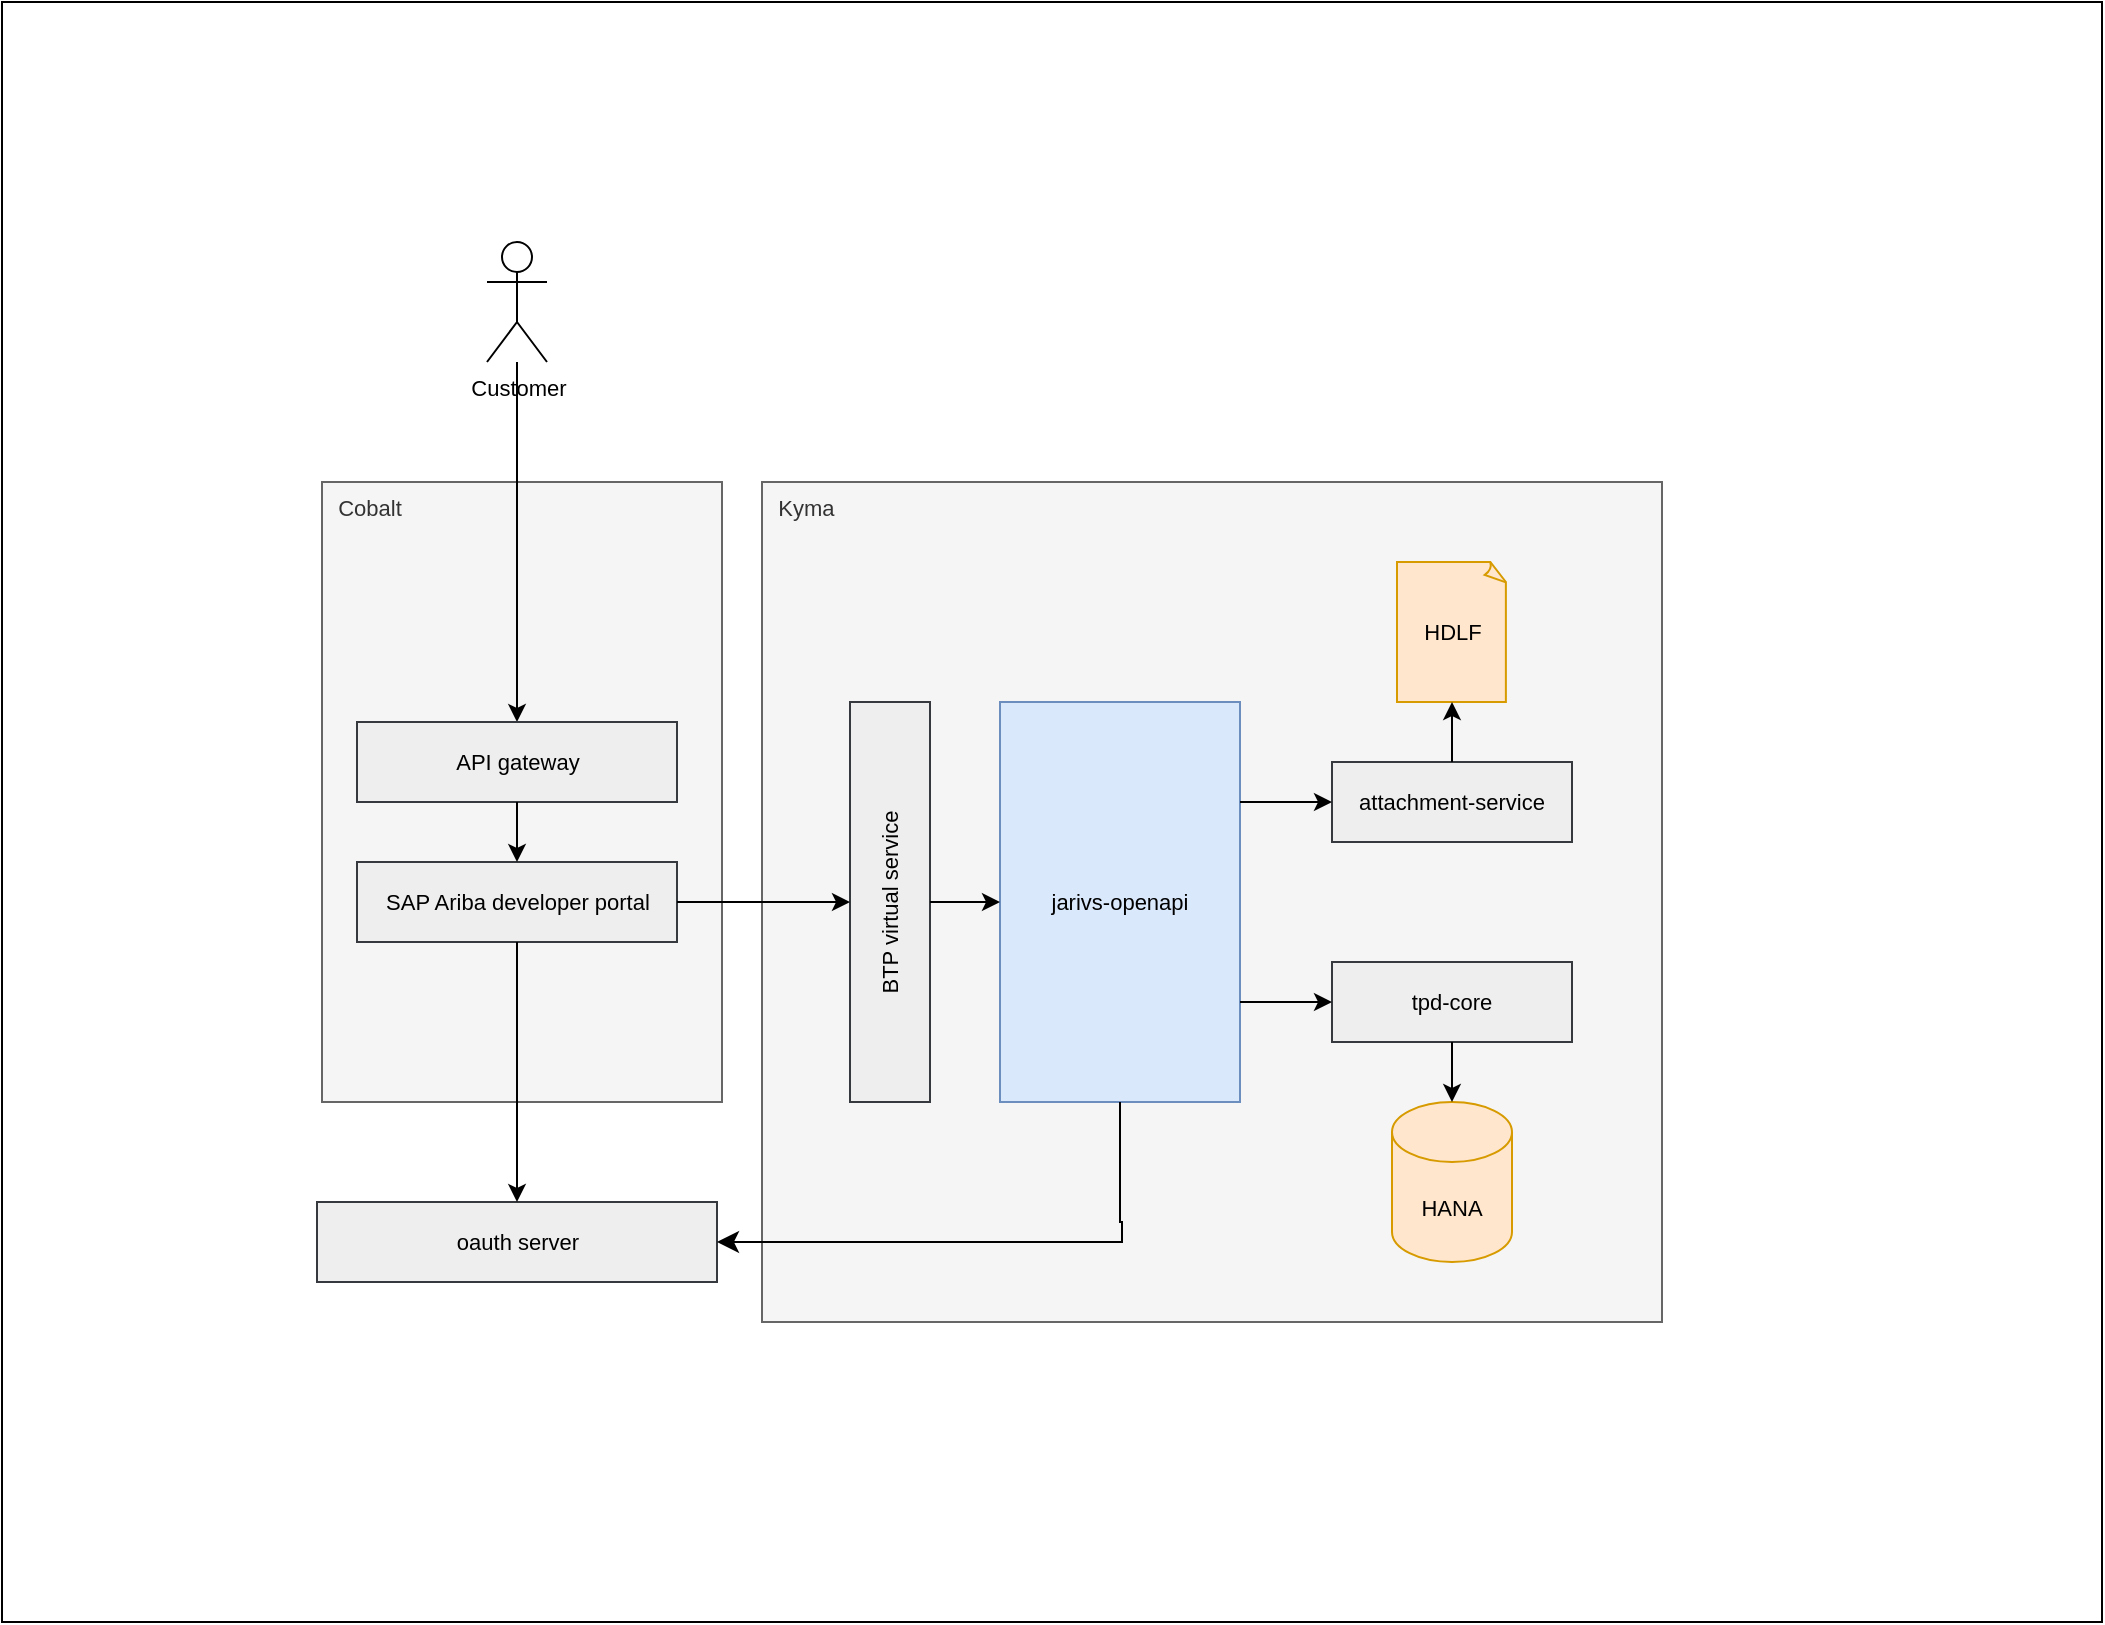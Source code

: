 <mxfile version="24.5.1" type="github" pages="3">
  <diagram name="Page-1" id="vyL-CtyDRpOXDLv7MlMt">
    <mxGraphModel dx="1885" dy="1019" grid="1" gridSize="10" guides="1" tooltips="1" connect="1" arrows="1" fold="1" page="1" pageScale="1" pageWidth="827" pageHeight="1169" math="0" shadow="0">
      <root>
        <mxCell id="0" />
        <mxCell id="1" parent="0" />
        <mxCell id="iYAgd23QkWn7arQqlafB-11" value="" style="rounded=0;whiteSpace=wrap;html=1;fontSize=11;" parent="1" vertex="1">
          <mxGeometry x="20" y="20" width="1050" height="810" as="geometry" />
        </mxCell>
        <mxCell id="iYAgd23QkWn7arQqlafB-10" value="&amp;nbsp; Cobalt" style="rounded=0;whiteSpace=wrap;html=1;fillColor=#f5f5f5;fontColor=#333333;strokeColor=#666666;fontSize=11;align=left;verticalAlign=top;" parent="1" vertex="1">
          <mxGeometry x="180" y="260" width="200" height="310" as="geometry" />
        </mxCell>
        <mxCell id="iYAgd23QkWn7arQqlafB-9" value="&amp;nbsp; Kyma" style="rounded=0;whiteSpace=wrap;html=1;fillColor=#f5f5f5;fontColor=#333333;strokeColor=#666666;align=left;verticalAlign=top;fontSize=11;" parent="1" vertex="1">
          <mxGeometry x="400" y="260" width="450" height="420" as="geometry" />
        </mxCell>
        <mxCell id="-BITDbwhIyWiTn7qBVVS-1" value="SAP Ariba developer portal" style="rounded=0;whiteSpace=wrap;html=1;fillColor=#eeeeee;strokeColor=#36393d;fontSize=11;" parent="1" vertex="1">
          <mxGeometry x="197.5" y="450" width="160" height="40" as="geometry" />
        </mxCell>
        <mxCell id="-BITDbwhIyWiTn7qBVVS-2" value="BTP virtual service" style="rounded=0;whiteSpace=wrap;html=1;fillColor=#eeeeee;strokeColor=#36393d;rotation=-90;fontSize=11;" parent="1" vertex="1">
          <mxGeometry x="364" y="450" width="200" height="40" as="geometry" />
        </mxCell>
        <mxCell id="-BITDbwhIyWiTn7qBVVS-3" value="tpd-core" style="rounded=0;whiteSpace=wrap;html=1;fillColor=#eeeeee;strokeColor=#36393d;fontSize=11;" parent="1" vertex="1">
          <mxGeometry x="685" y="500" width="120" height="40" as="geometry" />
        </mxCell>
        <mxCell id="-BITDbwhIyWiTn7qBVVS-4" value="HANA" style="shape=cylinder3;whiteSpace=wrap;html=1;boundedLbl=1;backgroundOutline=1;size=15;fillColor=#ffe6cc;strokeColor=#d79b00;fontSize=11;" parent="1" vertex="1">
          <mxGeometry x="715" y="570" width="60" height="80" as="geometry" />
        </mxCell>
        <mxCell id="-BITDbwhIyWiTn7qBVVS-5" value="Customer" style="shape=umlActor;verticalLabelPosition=bottom;verticalAlign=top;html=1;outlineConnect=0;fontSize=11;" parent="1" vertex="1">
          <mxGeometry x="262.5" y="140" width="30" height="60" as="geometry" />
        </mxCell>
        <mxCell id="-BITDbwhIyWiTn7qBVVS-7" value="attachment-service" style="rounded=0;whiteSpace=wrap;html=1;fillColor=#eeeeee;strokeColor=#36393d;fontSize=11;" parent="1" vertex="1">
          <mxGeometry x="685" y="400" width="120" height="40" as="geometry" />
        </mxCell>
        <mxCell id="iYAgd23QkWn7arQqlafB-1" value="jarivs-openapi" style="rounded=0;whiteSpace=wrap;html=1;fillColor=#dae8fc;strokeColor=#6c8ebf;rotation=0;fontSize=11;" parent="1" vertex="1">
          <mxGeometry x="519" y="370" width="120" height="200" as="geometry" />
        </mxCell>
        <mxCell id="iYAgd23QkWn7arQqlafB-6" value="HDLF" style="whiteSpace=wrap;html=1;shape=mxgraph.basic.document;fillColor=#ffe6cc;strokeColor=#d79b00;fontSize=11;" parent="1" vertex="1">
          <mxGeometry x="717.5" y="300" width="55" height="70" as="geometry" />
        </mxCell>
        <mxCell id="iYAgd23QkWn7arQqlafB-15" value="" style="endArrow=classic;html=1;rounded=0;exitX=0.5;exitY=1;exitDx=0;exitDy=0;fontSize=11;" parent="1" source="-BITDbwhIyWiTn7qBVVS-2" target="iYAgd23QkWn7arQqlafB-1" edge="1">
          <mxGeometry width="50" height="50" relative="1" as="geometry">
            <mxPoint x="460" y="490" as="sourcePoint" />
            <mxPoint x="510" y="440" as="targetPoint" />
          </mxGeometry>
        </mxCell>
        <mxCell id="iYAgd23QkWn7arQqlafB-16" value="" style="endArrow=classic;html=1;rounded=0;exitX=0.5;exitY=1;exitDx=0;exitDy=0;entryX=0.5;entryY=0;entryDx=0;entryDy=0;entryPerimeter=0;fontSize=11;" parent="1" source="-BITDbwhIyWiTn7qBVVS-3" target="-BITDbwhIyWiTn7qBVVS-4" edge="1">
          <mxGeometry width="50" height="50" relative="1" as="geometry">
            <mxPoint x="800" y="610" as="sourcePoint" />
            <mxPoint x="850" y="560" as="targetPoint" />
          </mxGeometry>
        </mxCell>
        <mxCell id="iYAgd23QkWn7arQqlafB-17" value="" style="endArrow=classic;html=1;rounded=0;exitX=0.5;exitY=0;exitDx=0;exitDy=0;entryX=0.5;entryY=1;entryDx=0;entryDy=0;entryPerimeter=0;fontSize=11;" parent="1" source="-BITDbwhIyWiTn7qBVVS-7" target="iYAgd23QkWn7arQqlafB-6" edge="1">
          <mxGeometry width="50" height="50" relative="1" as="geometry">
            <mxPoint x="880" y="390" as="sourcePoint" />
            <mxPoint x="930" y="340" as="targetPoint" />
          </mxGeometry>
        </mxCell>
        <mxCell id="Pi9CclOTfzIl4nDfd27X-1" value="" style="endArrow=classic;html=1;rounded=0;entryX=0.5;entryY=0;entryDx=0;entryDy=0;fontSize=11;" parent="1" source="-BITDbwhIyWiTn7qBVVS-5" target="dCfUK8AHXp1IfA5q_SpH-2" edge="1">
          <mxGeometry width="50" height="50" relative="1" as="geometry">
            <mxPoint x="265" y="300" as="sourcePoint" />
            <mxPoint x="310" y="320" as="targetPoint" />
          </mxGeometry>
        </mxCell>
        <mxCell id="FEg7Aq-mBTjCcV6Ur3Fm-6" value="oauth server" style="rounded=0;whiteSpace=wrap;html=1;fillColor=#eeeeee;strokeColor=#36393d;fontSize=11;" parent="1" vertex="1">
          <mxGeometry x="177.5" y="620" width="200" height="40" as="geometry" />
        </mxCell>
        <mxCell id="FEg7Aq-mBTjCcV6Ur3Fm-7" value="" style="edgeStyle=segmentEdgeStyle;endArrow=classic;html=1;curved=0;rounded=0;endSize=8;startSize=8;exitX=0.5;exitY=1;exitDx=0;exitDy=0;entryX=1;entryY=0.5;entryDx=0;entryDy=0;fontSize=11;" parent="1" source="iYAgd23QkWn7arQqlafB-1" target="FEg7Aq-mBTjCcV6Ur3Fm-6" edge="1">
          <mxGeometry width="50" height="50" relative="1" as="geometry">
            <mxPoint x="490" y="660" as="sourcePoint" />
            <mxPoint x="540" y="610" as="targetPoint" />
            <Array as="points">
              <mxPoint x="580" y="630" />
            </Array>
          </mxGeometry>
        </mxCell>
        <mxCell id="FEg7Aq-mBTjCcV6Ur3Fm-9" value="" style="endArrow=classic;html=1;rounded=0;exitX=1;exitY=0.75;exitDx=0;exitDy=0;entryX=0;entryY=0.5;entryDx=0;entryDy=0;fontSize=11;" parent="1" source="iYAgd23QkWn7arQqlafB-1" target="-BITDbwhIyWiTn7qBVVS-3" edge="1">
          <mxGeometry width="50" height="50" relative="1" as="geometry">
            <mxPoint x="580" y="510" as="sourcePoint" />
            <mxPoint x="630" y="460" as="targetPoint" />
          </mxGeometry>
        </mxCell>
        <mxCell id="FEg7Aq-mBTjCcV6Ur3Fm-10" value="" style="endArrow=classic;html=1;rounded=0;exitX=1;exitY=0.25;exitDx=0;exitDy=0;fontSize=11;" parent="1" source="iYAgd23QkWn7arQqlafB-1" target="-BITDbwhIyWiTn7qBVVS-7" edge="1">
          <mxGeometry width="50" height="50" relative="1" as="geometry">
            <mxPoint x="660" y="410" as="sourcePoint" />
            <mxPoint x="710" y="360" as="targetPoint" />
          </mxGeometry>
        </mxCell>
        <mxCell id="dCfUK8AHXp1IfA5q_SpH-2" value="API gateway" style="rounded=0;whiteSpace=wrap;html=1;fillColor=#eeeeee;strokeColor=#36393d;fontSize=11;" vertex="1" parent="1">
          <mxGeometry x="197.5" y="380" width="160" height="40" as="geometry" />
        </mxCell>
        <mxCell id="dCfUK8AHXp1IfA5q_SpH-3" value="" style="endArrow=classic;html=1;rounded=0;entryX=0.5;entryY=0;entryDx=0;entryDy=0;exitX=0.5;exitY=1;exitDx=0;exitDy=0;" edge="1" parent="1" source="-BITDbwhIyWiTn7qBVVS-1" target="FEg7Aq-mBTjCcV6Ur3Fm-6">
          <mxGeometry width="50" height="50" relative="1" as="geometry">
            <mxPoint x="60" y="590" as="sourcePoint" />
            <mxPoint x="110" y="540" as="targetPoint" />
          </mxGeometry>
        </mxCell>
        <mxCell id="dCfUK8AHXp1IfA5q_SpH-4" value="" style="endArrow=classic;html=1;rounded=0;exitX=1;exitY=0.5;exitDx=0;exitDy=0;entryX=0.5;entryY=0;entryDx=0;entryDy=0;" edge="1" parent="1" source="-BITDbwhIyWiTn7qBVVS-1" target="-BITDbwhIyWiTn7qBVVS-2">
          <mxGeometry width="50" height="50" relative="1" as="geometry">
            <mxPoint x="370" y="490" as="sourcePoint" />
            <mxPoint x="420" y="440" as="targetPoint" />
          </mxGeometry>
        </mxCell>
        <mxCell id="dCfUK8AHXp1IfA5q_SpH-5" value="" style="endArrow=classic;html=1;rounded=0;exitX=0.5;exitY=1;exitDx=0;exitDy=0;entryX=0.5;entryY=0;entryDx=0;entryDy=0;" edge="1" parent="1" source="dCfUK8AHXp1IfA5q_SpH-2" target="-BITDbwhIyWiTn7qBVVS-1">
          <mxGeometry width="50" height="50" relative="1" as="geometry">
            <mxPoint x="90" y="420" as="sourcePoint" />
            <mxPoint x="140" y="370" as="targetPoint" />
          </mxGeometry>
        </mxCell>
      </root>
    </mxGraphModel>
  </diagram>
  <diagram name="Copy of Page-1" id="wGHhBU93DvoVCCRWPVvp">
    <mxGraphModel dx="1728" dy="934" grid="1" gridSize="10" guides="1" tooltips="1" connect="1" arrows="1" fold="1" page="1" pageScale="1" pageWidth="827" pageHeight="1169" math="0" shadow="0">
      <root>
        <mxCell id="bmt3lesXKAqN0z4ecAu0-0" />
        <mxCell id="bmt3lesXKAqN0z4ecAu0-1" parent="bmt3lesXKAqN0z4ecAu0-0" />
        <mxCell id="kiPq1xia5FMM7EdLoJyo-20" value="&amp;nbsp; Phase 2" style="rounded=0;whiteSpace=wrap;html=1;align=left;verticalAlign=top;" vertex="1" parent="bmt3lesXKAqN0z4ecAu0-1">
          <mxGeometry x="40" y="790" width="1120" height="760" as="geometry" />
        </mxCell>
        <mxCell id="kiPq1xia5FMM7EdLoJyo-19" value="" style="rounded=0;whiteSpace=wrap;html=1;dashed=1;dashPattern=8 8;" vertex="1" parent="bmt3lesXKAqN0z4ecAu0-1">
          <mxGeometry x="420" y="850" width="560" height="600" as="geometry" />
        </mxCell>
        <mxCell id="bmt3lesXKAqN0z4ecAu0-2" value="&amp;nbsp; Phase 1" style="rounded=0;whiteSpace=wrap;html=1;fontSize=11;align=left;verticalAlign=top;" vertex="1" parent="bmt3lesXKAqN0z4ecAu0-1">
          <mxGeometry x="40" y="60" width="1050" height="620" as="geometry" />
        </mxCell>
        <mxCell id="bmt3lesXKAqN0z4ecAu0-3" value="" style="rounded=0;whiteSpace=wrap;html=1;fillColor=#f5f5f5;fontColor=#333333;strokeColor=#666666;dashed=1;dashPattern=8 8;fontSize=11;" vertex="1" parent="bmt3lesXKAqN0z4ecAu0-1">
          <mxGeometry x="180" y="230" width="195" height="230" as="geometry" />
        </mxCell>
        <mxCell id="bmt3lesXKAqN0z4ecAu0-4" value="&amp;nbsp; GEN1" style="rounded=0;whiteSpace=wrap;html=1;fillColor=#f5f5f5;fontColor=#333333;strokeColor=#666666;align=left;verticalAlign=top;fontSize=11;" vertex="1" parent="bmt3lesXKAqN0z4ecAu0-1">
          <mxGeometry x="400" y="130" width="450" height="430" as="geometry" />
        </mxCell>
        <mxCell id="bmt3lesXKAqN0z4ecAu0-5" value="SAP Ariba developer portal" style="rounded=0;whiteSpace=wrap;html=1;fillColor=#eeeeee;strokeColor=#36393d;fontSize=11;" vertex="1" parent="bmt3lesXKAqN0z4ecAu0-1">
          <mxGeometry x="220" y="270" width="120" height="40" as="geometry" />
        </mxCell>
        <mxCell id="bmt3lesXKAqN0z4ecAu0-8" value="HANA" style="shape=cylinder3;whiteSpace=wrap;html=1;boundedLbl=1;backgroundOutline=1;size=15;fillColor=#ffe6cc;strokeColor=#d79b00;fontSize=11;" vertex="1" parent="bmt3lesXKAqN0z4ecAu0-1">
          <mxGeometry x="710" y="350" width="60" height="80" as="geometry" />
        </mxCell>
        <mxCell id="bmt3lesXKAqN0z4ecAu0-9" value="Customer" style="shape=umlActor;verticalLabelPosition=bottom;verticalAlign=top;html=1;outlineConnect=0;fontSize=11;" vertex="1" parent="bmt3lesXKAqN0z4ecAu0-1">
          <mxGeometry x="262.5" y="120" width="30" height="60" as="geometry" />
        </mxCell>
        <mxCell id="bmt3lesXKAqN0z4ecAu0-10" value="SAP API portal" style="rounded=0;whiteSpace=wrap;html=1;fillColor=#eeeeee;strokeColor=#36393d;fontSize=11;" vertex="1" parent="bmt3lesXKAqN0z4ecAu0-1">
          <mxGeometry x="220" y="370" width="120" height="40" as="geometry" />
        </mxCell>
        <mxCell id="bmt3lesXKAqN0z4ecAu0-12" value="AN" style="rounded=0;whiteSpace=wrap;html=1;fillColor=#dae8fc;strokeColor=#6c8ebf;rotation=0;fontSize=11;" vertex="1" parent="bmt3lesXKAqN0z4ecAu0-1">
          <mxGeometry x="520" y="240" width="120" height="200" as="geometry" />
        </mxCell>
        <mxCell id="bmt3lesXKAqN0z4ecAu0-13" value="NFS" style="whiteSpace=wrap;html=1;shape=mxgraph.basic.document;fillColor=#ffe6cc;strokeColor=#d79b00;fontSize=11;" vertex="1" parent="bmt3lesXKAqN0z4ecAu0-1">
          <mxGeometry x="715" y="255" width="55" height="70" as="geometry" />
        </mxCell>
        <mxCell id="bmt3lesXKAqN0z4ecAu0-14" value="" style="endArrow=classic;html=1;rounded=0;exitX=1;exitY=0.5;exitDx=0;exitDy=0;entryX=0;entryY=0.25;entryDx=0;entryDy=0;fontSize=11;" edge="1" parent="bmt3lesXKAqN0z4ecAu0-1" source="bmt3lesXKAqN0z4ecAu0-5" target="bmt3lesXKAqN0z4ecAu0-12">
          <mxGeometry width="50" height="50" relative="1" as="geometry">
            <mxPoint x="380" y="310" as="sourcePoint" />
            <mxPoint x="444" y="290" as="targetPoint" />
          </mxGeometry>
        </mxCell>
        <mxCell id="bmt3lesXKAqN0z4ecAu0-15" value="" style="endArrow=classic;html=1;rounded=0;exitX=1;exitY=0.5;exitDx=0;exitDy=0;entryX=0;entryY=0.75;entryDx=0;entryDy=0;fontSize=11;" edge="1" parent="bmt3lesXKAqN0z4ecAu0-1" source="bmt3lesXKAqN0z4ecAu0-10" target="bmt3lesXKAqN0z4ecAu0-12">
          <mxGeometry width="50" height="50" relative="1" as="geometry">
            <mxPoint x="370" y="430" as="sourcePoint" />
            <mxPoint x="444" y="390" as="targetPoint" />
          </mxGeometry>
        </mxCell>
        <mxCell id="bmt3lesXKAqN0z4ecAu0-17" value="" style="endArrow=classic;html=1;rounded=0;exitX=1;exitY=0.25;exitDx=0;exitDy=0;entryX=0;entryY=0.5;entryDx=0;entryDy=0;entryPerimeter=0;fontSize=11;" edge="1" parent="bmt3lesXKAqN0z4ecAu0-1" source="bmt3lesXKAqN0z4ecAu0-12" target="bmt3lesXKAqN0z4ecAu0-13">
          <mxGeometry width="50" height="50" relative="1" as="geometry">
            <mxPoint x="745" y="410" as="sourcePoint" />
            <mxPoint x="850" y="430" as="targetPoint" />
          </mxGeometry>
        </mxCell>
        <mxCell id="bmt3lesXKAqN0z4ecAu0-19" value="" style="endArrow=classic;html=1;rounded=0;entryX=0.5;entryY=0;entryDx=0;entryDy=0;fontSize=11;" edge="1" parent="bmt3lesXKAqN0z4ecAu0-1" source="bmt3lesXKAqN0z4ecAu0-9" target="bmt3lesXKAqN0z4ecAu0-3">
          <mxGeometry width="50" height="50" relative="1" as="geometry">
            <mxPoint x="265" y="170" as="sourcePoint" />
            <mxPoint x="310" y="190" as="targetPoint" />
          </mxGeometry>
        </mxCell>
        <mxCell id="bmt3lesXKAqN0z4ecAu0-20" value="oauth server" style="rounded=0;whiteSpace=wrap;html=1;fillColor=#eeeeee;strokeColor=#36393d;fontSize=11;" vertex="1" parent="bmt3lesXKAqN0z4ecAu0-1">
          <mxGeometry x="217.5" y="480" width="120" height="40" as="geometry" />
        </mxCell>
        <mxCell id="bmt3lesXKAqN0z4ecAu0-21" value="" style="edgeStyle=segmentEdgeStyle;endArrow=classic;html=1;curved=0;rounded=0;endSize=8;startSize=8;exitX=0.5;exitY=1;exitDx=0;exitDy=0;entryX=1;entryY=0.5;entryDx=0;entryDy=0;fontSize=11;" edge="1" parent="bmt3lesXKAqN0z4ecAu0-1" source="bmt3lesXKAqN0z4ecAu0-12" target="bmt3lesXKAqN0z4ecAu0-20">
          <mxGeometry width="50" height="50" relative="1" as="geometry">
            <mxPoint x="490" y="530" as="sourcePoint" />
            <mxPoint x="540" y="480" as="targetPoint" />
            <Array as="points">
              <mxPoint x="580" y="500" />
            </Array>
          </mxGeometry>
        </mxCell>
        <mxCell id="bmt3lesXKAqN0z4ecAu0-22" value="" style="endArrow=classic;html=1;rounded=0;fontSize=11;" edge="1" parent="bmt3lesXKAqN0z4ecAu0-1">
          <mxGeometry width="50" height="50" relative="1" as="geometry">
            <mxPoint x="277.45" y="440" as="sourcePoint" />
            <mxPoint x="277.14" y="480" as="targetPoint" />
          </mxGeometry>
        </mxCell>
        <mxCell id="bmt3lesXKAqN0z4ecAu0-23" value="" style="endArrow=classic;html=1;rounded=0;exitX=1;exitY=0.75;exitDx=0;exitDy=0;entryX=0;entryY=0.5;entryDx=0;entryDy=0;fontSize=11;entryPerimeter=0;" edge="1" parent="bmt3lesXKAqN0z4ecAu0-1" source="bmt3lesXKAqN0z4ecAu0-12" target="bmt3lesXKAqN0z4ecAu0-8">
          <mxGeometry width="50" height="50" relative="1" as="geometry">
            <mxPoint x="580" y="380" as="sourcePoint" />
            <mxPoint x="685" y="390" as="targetPoint" />
          </mxGeometry>
        </mxCell>
        <mxCell id="kiPq1xia5FMM7EdLoJyo-1" value="" style="rounded=0;whiteSpace=wrap;html=1;fillColor=#f5f5f5;fontColor=#333333;strokeColor=#666666;dashed=1;dashPattern=8 8;fontSize=11;" vertex="1" parent="bmt3lesXKAqN0z4ecAu0-1">
          <mxGeometry x="180" y="1050" width="195" height="230" as="geometry" />
        </mxCell>
        <mxCell id="kiPq1xia5FMM7EdLoJyo-2" value="GEN1" style="rounded=0;whiteSpace=wrap;html=1;fillColor=#f5f5f5;fontColor=#333333;strokeColor=#666666;align=left;verticalAlign=top;fontSize=11;" vertex="1" parent="bmt3lesXKAqN0z4ecAu0-1">
          <mxGeometry x="470" y="1070" width="450" height="330" as="geometry" />
        </mxCell>
        <mxCell id="kiPq1xia5FMM7EdLoJyo-3" value="SAP Ariba developer portal" style="rounded=0;whiteSpace=wrap;html=1;fillColor=#eeeeee;strokeColor=#36393d;fontSize=11;" vertex="1" parent="bmt3lesXKAqN0z4ecAu0-1">
          <mxGeometry x="220" y="1090" width="120" height="40" as="geometry" />
        </mxCell>
        <mxCell id="kiPq1xia5FMM7EdLoJyo-4" value="HANA" style="shape=cylinder3;whiteSpace=wrap;html=1;boundedLbl=1;backgroundOutline=1;size=15;fillColor=#ffe6cc;strokeColor=#d79b00;fontSize=11;" vertex="1" parent="bmt3lesXKAqN0z4ecAu0-1">
          <mxGeometry x="740" y="1245" width="60" height="80" as="geometry" />
        </mxCell>
        <mxCell id="kiPq1xia5FMM7EdLoJyo-5" value="Customer" style="shape=umlActor;verticalLabelPosition=bottom;verticalAlign=top;html=1;outlineConnect=0;fontSize=11;" vertex="1" parent="bmt3lesXKAqN0z4ecAu0-1">
          <mxGeometry x="262.5" y="940" width="30" height="60" as="geometry" />
        </mxCell>
        <mxCell id="kiPq1xia5FMM7EdLoJyo-6" value="SAP API portal" style="rounded=0;whiteSpace=wrap;html=1;fillColor=#eeeeee;strokeColor=#36393d;fontSize=11;" vertex="1" parent="bmt3lesXKAqN0z4ecAu0-1">
          <mxGeometry x="220" y="1190" width="120" height="40" as="geometry" />
        </mxCell>
        <mxCell id="kiPq1xia5FMM7EdLoJyo-7" value="AN" style="rounded=0;whiteSpace=wrap;html=1;fillColor=#dae8fc;strokeColor=#6c8ebf;rotation=0;fontSize=11;" vertex="1" parent="bmt3lesXKAqN0z4ecAu0-1">
          <mxGeometry x="575" y="1135" width="120" height="200" as="geometry" />
        </mxCell>
        <mxCell id="kiPq1xia5FMM7EdLoJyo-8" value="NFS" style="whiteSpace=wrap;html=1;shape=mxgraph.basic.document;fillColor=#ffe6cc;strokeColor=#d79b00;fontSize=11;" vertex="1" parent="bmt3lesXKAqN0z4ecAu0-1">
          <mxGeometry x="740" y="1150" width="55" height="70" as="geometry" />
        </mxCell>
        <mxCell id="kiPq1xia5FMM7EdLoJyo-9" value="" style="endArrow=classic;html=1;rounded=0;exitX=1;exitY=0.5;exitDx=0;exitDy=0;fontSize=11;" edge="1" parent="bmt3lesXKAqN0z4ecAu0-1" source="kiPq1xia5FMM7EdLoJyo-3">
          <mxGeometry width="50" height="50" relative="1" as="geometry">
            <mxPoint x="380" y="1130" as="sourcePoint" />
            <mxPoint x="440" y="1110" as="targetPoint" />
          </mxGeometry>
        </mxCell>
        <mxCell id="kiPq1xia5FMM7EdLoJyo-10" value="" style="endArrow=classic;html=1;rounded=0;exitX=1;exitY=0.5;exitDx=0;exitDy=0;fontSize=11;" edge="1" parent="bmt3lesXKAqN0z4ecAu0-1" source="kiPq1xia5FMM7EdLoJyo-6">
          <mxGeometry width="50" height="50" relative="1" as="geometry">
            <mxPoint x="370" y="1250" as="sourcePoint" />
            <mxPoint x="450" y="1210" as="targetPoint" />
          </mxGeometry>
        </mxCell>
        <mxCell id="kiPq1xia5FMM7EdLoJyo-11" value="" style="endArrow=classic;html=1;rounded=0;exitX=1;exitY=0.25;exitDx=0;exitDy=0;entryX=0;entryY=0.5;entryDx=0;entryDy=0;entryPerimeter=0;fontSize=11;" edge="1" parent="bmt3lesXKAqN0z4ecAu0-1" source="kiPq1xia5FMM7EdLoJyo-7" target="kiPq1xia5FMM7EdLoJyo-8">
          <mxGeometry width="50" height="50" relative="1" as="geometry">
            <mxPoint x="815" y="1230" as="sourcePoint" />
            <mxPoint x="920" y="1250" as="targetPoint" />
          </mxGeometry>
        </mxCell>
        <mxCell id="kiPq1xia5FMM7EdLoJyo-12" value="" style="endArrow=classic;html=1;rounded=0;entryX=0.5;entryY=0;entryDx=0;entryDy=0;fontSize=11;" edge="1" parent="bmt3lesXKAqN0z4ecAu0-1" source="kiPq1xia5FMM7EdLoJyo-5" target="kiPq1xia5FMM7EdLoJyo-1">
          <mxGeometry width="50" height="50" relative="1" as="geometry">
            <mxPoint x="265" y="990" as="sourcePoint" />
            <mxPoint x="310" y="1010" as="targetPoint" />
          </mxGeometry>
        </mxCell>
        <mxCell id="kiPq1xia5FMM7EdLoJyo-13" value="oauth server" style="rounded=0;whiteSpace=wrap;html=1;fillColor=#eeeeee;strokeColor=#36393d;fontSize=11;" vertex="1" parent="bmt3lesXKAqN0z4ecAu0-1">
          <mxGeometry x="217.5" y="1300" width="120" height="40" as="geometry" />
        </mxCell>
        <mxCell id="kiPq1xia5FMM7EdLoJyo-14" value="" style="edgeStyle=segmentEdgeStyle;endArrow=classic;html=1;curved=0;rounded=0;endSize=8;startSize=8;exitX=0;exitY=0.75;exitDx=0;exitDy=0;entryX=1;entryY=0.5;entryDx=0;entryDy=0;fontSize=11;" edge="1" parent="bmt3lesXKAqN0z4ecAu0-1" source="kiPq1xia5FMM7EdLoJyo-7" target="kiPq1xia5FMM7EdLoJyo-13">
          <mxGeometry width="50" height="50" relative="1" as="geometry">
            <mxPoint x="490" y="1350" as="sourcePoint" />
            <mxPoint x="540" y="1300" as="targetPoint" />
            <Array as="points">
              <mxPoint x="575" y="1320" />
            </Array>
          </mxGeometry>
        </mxCell>
        <mxCell id="kiPq1xia5FMM7EdLoJyo-15" value="" style="endArrow=classic;html=1;rounded=0;fontSize=11;" edge="1" parent="bmt3lesXKAqN0z4ecAu0-1">
          <mxGeometry width="50" height="50" relative="1" as="geometry">
            <mxPoint x="277.45" y="1260" as="sourcePoint" />
            <mxPoint x="277.14" y="1300" as="targetPoint" />
          </mxGeometry>
        </mxCell>
        <mxCell id="kiPq1xia5FMM7EdLoJyo-16" value="" style="endArrow=classic;html=1;rounded=0;exitX=1;exitY=0.75;exitDx=0;exitDy=0;entryX=0;entryY=0.5;entryDx=0;entryDy=0;fontSize=11;entryPerimeter=0;" edge="1" parent="bmt3lesXKAqN0z4ecAu0-1" source="kiPq1xia5FMM7EdLoJyo-7" target="kiPq1xia5FMM7EdLoJyo-4">
          <mxGeometry width="50" height="50" relative="1" as="geometry">
            <mxPoint x="650" y="1200" as="sourcePoint" />
            <mxPoint x="755" y="1210" as="targetPoint" />
          </mxGeometry>
        </mxCell>
        <mxCell id="kiPq1xia5FMM7EdLoJyo-17" value="Cobalt" style="rounded=0;whiteSpace=wrap;html=1;fillColor=#f5f5f5;fontColor=#333333;strokeColor=#666666;align=left;verticalAlign=top;fontSize=11;" vertex="1" parent="bmt3lesXKAqN0z4ecAu0-1">
          <mxGeometry x="470" y="930" width="450" height="120" as="geometry" />
        </mxCell>
        <mxCell id="kiPq1xia5FMM7EdLoJyo-18" value="certification service" style="rounded=0;whiteSpace=wrap;html=1;fillColor=#dae8fc;strokeColor=#6c8ebf;rotation=0;fontSize=11;" vertex="1" parent="bmt3lesXKAqN0z4ecAu0-1">
          <mxGeometry x="580" y="960" width="120" height="75" as="geometry" />
        </mxCell>
      </root>
    </mxGraphModel>
  </diagram>
  <diagram id="VYW44CkrRMvEXJsg390w" name="Page-2">
    <mxGraphModel grid="1" page="1" gridSize="10" guides="1" tooltips="1" connect="1" arrows="1" fold="1" pageScale="1" pageWidth="827" pageHeight="1169" math="0" shadow="0">
      <root>
        <mxCell id="0" />
        <mxCell id="1" parent="0" />
      </root>
    </mxGraphModel>
  </diagram>
</mxfile>
